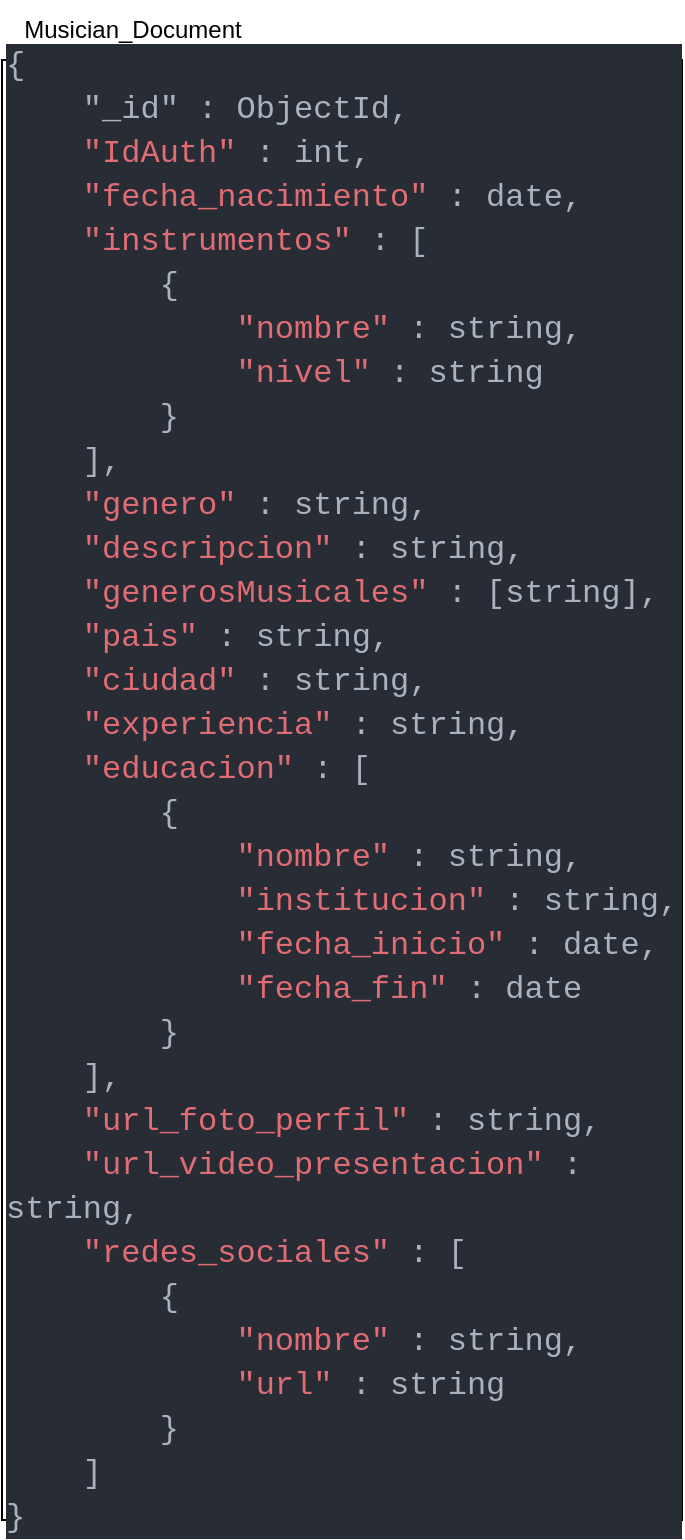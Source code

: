 <mxfile version="20.8.10" type="device"><diagram name="Página-1" id="5JbE0YPwjtw_ZdSgKkAG"><mxGraphModel dx="1434" dy="884" grid="1" gridSize="10" guides="1" tooltips="1" connect="1" arrows="1" fold="1" page="1" pageScale="1" pageWidth="1654" pageHeight="1169" math="0" shadow="0"><root><mxCell id="0"/><mxCell id="1" parent="0"/><mxCell id="Z-LXdz56unj2rSngP_eo-1" value="&lt;div style=&quot;background-color: rgb(40, 44, 52); font-family: Consolas, &amp;quot;Courier New&amp;quot;, monospace; font-size: 16px; line-height: 22px;&quot;&gt;&lt;div style=&quot;color: rgb(171, 178, 191);&quot;&gt;{&lt;/div&gt;&lt;div style=&quot;color: rgb(171, 178, 191);&quot;&gt;&amp;nbsp; &amp;nbsp; &quot;_id&quot; : ObjectId,&lt;/div&gt;&lt;div style=&quot;color: rgb(171, 178, 191);&quot;&gt;&amp;nbsp; &amp;nbsp; &lt;span style=&quot;color: #e06c75;&quot;&gt;&quot;IdAuth&quot;&lt;/span&gt; : int,&lt;/div&gt;&lt;div style=&quot;color: rgb(171, 178, 191);&quot;&gt;&amp;nbsp; &amp;nbsp; &lt;span style=&quot;color: #e06c75;&quot;&gt;&quot;fecha_nacimiento&quot;&lt;/span&gt; : date,&lt;/div&gt;&lt;div style=&quot;color: rgb(171, 178, 191);&quot;&gt;&amp;nbsp; &amp;nbsp; &lt;span style=&quot;color: #e06c75;&quot;&gt;&quot;instrumentos&quot;&lt;/span&gt; : [&lt;/div&gt;&lt;div style=&quot;color: rgb(171, 178, 191);&quot;&gt;&amp;nbsp; &amp;nbsp; &amp;nbsp; &amp;nbsp; {&lt;/div&gt;&lt;div style=&quot;color: rgb(171, 178, 191);&quot;&gt;&amp;nbsp; &amp;nbsp; &amp;nbsp; &amp;nbsp; &amp;nbsp; &amp;nbsp; &lt;span style=&quot;color: #e06c75;&quot;&gt;&quot;nombre&quot;&lt;/span&gt; : string,&lt;/div&gt;&lt;div style=&quot;color: rgb(171, 178, 191);&quot;&gt;&amp;nbsp; &amp;nbsp; &amp;nbsp; &amp;nbsp; &amp;nbsp; &amp;nbsp; &lt;span style=&quot;color: #e06c75;&quot;&gt;&quot;nivel&quot;&lt;/span&gt; : string&lt;/div&gt;&lt;div style=&quot;color: rgb(171, 178, 191);&quot;&gt;&amp;nbsp; &amp;nbsp; &amp;nbsp; &amp;nbsp; }&lt;/div&gt;&lt;div style=&quot;color: rgb(171, 178, 191);&quot;&gt;&amp;nbsp; &amp;nbsp; ],&lt;/div&gt;&lt;div style=&quot;&quot;&gt;&lt;font color=&quot;#abb2bf&quot;&gt;&amp;nbsp; &amp;nbsp;&amp;nbsp;&lt;/font&gt;&lt;font color=&quot;#e06c75&quot;&gt;&quot;genero&quot;&lt;/font&gt;&lt;font color=&quot;#abb2bf&quot;&gt;&amp;nbsp;: string,&lt;/font&gt;&lt;br&gt;&lt;/div&gt;&lt;div style=&quot;&quot;&gt;&lt;font color=&quot;#abb2bf&quot;&gt;&amp;nbsp; &amp;nbsp;&amp;nbsp;&lt;/font&gt;&lt;font color=&quot;#e06c75&quot;&gt;&quot;descripcion&quot;&lt;/font&gt;&lt;font color=&quot;#abb2bf&quot;&gt;&amp;nbsp;: string,&lt;/font&gt;&lt;font color=&quot;#abb2bf&quot;&gt;&lt;br&gt;&lt;/font&gt;&lt;/div&gt;&lt;div style=&quot;color: rgb(171, 178, 191);&quot;&gt;&amp;nbsp; &amp;nbsp; &lt;span style=&quot;color: #e06c75;&quot;&gt;&quot;generosMusicales&quot;&lt;/span&gt; : [string],&lt;/div&gt;&lt;div style=&quot;color: rgb(171, 178, 191);&quot;&gt;&amp;nbsp; &amp;nbsp; &lt;span style=&quot;color: #e06c75;&quot;&gt;&quot;pais&quot;&lt;/span&gt; : string,&lt;/div&gt;&lt;div style=&quot;color: rgb(171, 178, 191);&quot;&gt;&amp;nbsp; &amp;nbsp; &lt;span style=&quot;color: #e06c75;&quot;&gt;&quot;ciudad&quot;&lt;/span&gt; : string,&lt;/div&gt;&lt;div style=&quot;color: rgb(171, 178, 191);&quot;&gt;&amp;nbsp; &amp;nbsp; &lt;span style=&quot;color: #e06c75;&quot;&gt;&quot;experiencia&quot;&lt;/span&gt; : string,&lt;/div&gt;&lt;div style=&quot;color: rgb(171, 178, 191);&quot;&gt;&amp;nbsp; &amp;nbsp; &lt;span style=&quot;color: #e06c75;&quot;&gt;&quot;educacion&quot;&lt;/span&gt; : [&lt;/div&gt;&lt;div style=&quot;color: rgb(171, 178, 191);&quot;&gt;&amp;nbsp; &amp;nbsp; &amp;nbsp; &amp;nbsp; {&lt;/div&gt;&lt;div style=&quot;color: rgb(171, 178, 191);&quot;&gt;&amp;nbsp; &amp;nbsp; &amp;nbsp; &amp;nbsp; &amp;nbsp; &amp;nbsp; &lt;span style=&quot;color: #e06c75;&quot;&gt;&quot;nombre&quot;&lt;/span&gt; : string,&lt;/div&gt;&lt;div style=&quot;color: rgb(171, 178, 191);&quot;&gt;&amp;nbsp; &amp;nbsp; &amp;nbsp; &amp;nbsp; &amp;nbsp; &amp;nbsp; &lt;span style=&quot;color: #e06c75;&quot;&gt;&quot;institucion&quot;&lt;/span&gt; : string,&lt;/div&gt;&lt;div style=&quot;color: rgb(171, 178, 191);&quot;&gt;&amp;nbsp; &amp;nbsp; &amp;nbsp; &amp;nbsp; &amp;nbsp; &amp;nbsp; &lt;span style=&quot;color: #e06c75;&quot;&gt;&quot;fecha_inicio&quot;&lt;/span&gt; : date,&lt;/div&gt;&lt;div style=&quot;color: rgb(171, 178, 191);&quot;&gt;&amp;nbsp; &amp;nbsp; &amp;nbsp; &amp;nbsp; &amp;nbsp; &amp;nbsp; &lt;span style=&quot;color: #e06c75;&quot;&gt;&quot;fecha_fin&quot;&lt;/span&gt; : date&lt;/div&gt;&lt;div style=&quot;color: rgb(171, 178, 191);&quot;&gt;&amp;nbsp; &amp;nbsp; &amp;nbsp; &amp;nbsp; }&lt;/div&gt;&lt;div style=&quot;color: rgb(171, 178, 191);&quot;&gt;&amp;nbsp; &amp;nbsp; ],&lt;/div&gt;&lt;div style=&quot;color: rgb(171, 178, 191);&quot;&gt;&amp;nbsp; &amp;nbsp; &lt;span style=&quot;color: #e06c75;&quot;&gt;&quot;url_foto_perfil&quot;&lt;/span&gt; : string,&lt;/div&gt;&lt;div style=&quot;color: rgb(171, 178, 191);&quot;&gt;&amp;nbsp; &amp;nbsp; &lt;span style=&quot;color: #e06c75;&quot;&gt;&quot;url_video_presentacion&quot;&lt;/span&gt; : string,&lt;/div&gt;&lt;div style=&quot;color: rgb(171, 178, 191);&quot;&gt;&amp;nbsp; &amp;nbsp; &lt;span style=&quot;color: #e06c75;&quot;&gt;&quot;redes_sociales&quot;&lt;/span&gt; : [&lt;/div&gt;&lt;div style=&quot;color: rgb(171, 178, 191);&quot;&gt;&amp;nbsp; &amp;nbsp; &amp;nbsp; &amp;nbsp; {&lt;/div&gt;&lt;div style=&quot;color: rgb(171, 178, 191);&quot;&gt;&amp;nbsp; &amp;nbsp; &amp;nbsp; &amp;nbsp; &amp;nbsp; &amp;nbsp; &lt;span style=&quot;color: #e06c75;&quot;&gt;&quot;nombre&quot;&lt;/span&gt; : string,&lt;/div&gt;&lt;div style=&quot;color: rgb(171, 178, 191);&quot;&gt;&amp;nbsp; &amp;nbsp; &amp;nbsp; &amp;nbsp; &amp;nbsp; &amp;nbsp; &lt;span style=&quot;color: #e06c75;&quot;&gt;&quot;url&quot;&lt;/span&gt; : string&lt;/div&gt;&lt;div style=&quot;color: rgb(171, 178, 191);&quot;&gt;&amp;nbsp; &amp;nbsp; &amp;nbsp; &amp;nbsp; }&lt;/div&gt;&lt;div style=&quot;color: rgb(171, 178, 191);&quot;&gt;&amp;nbsp; &amp;nbsp; ]&lt;/div&gt;&lt;div style=&quot;color: rgb(171, 178, 191);&quot;&gt;}&lt;/div&gt;&lt;/div&gt;" style="rounded=0;whiteSpace=wrap;html=1;align=left;" parent="1" vertex="1"><mxGeometry x="430" y="240" width="340" height="730" as="geometry"/></mxCell><mxCell id="Z-LXdz56unj2rSngP_eo-2" value="Musician_Document" style="text;html=1;align=center;verticalAlign=middle;resizable=0;points=[];autosize=1;strokeColor=none;fillColor=none;" parent="1" vertex="1"><mxGeometry x="430" y="210" width="130" height="30" as="geometry"/></mxCell></root></mxGraphModel></diagram></mxfile>